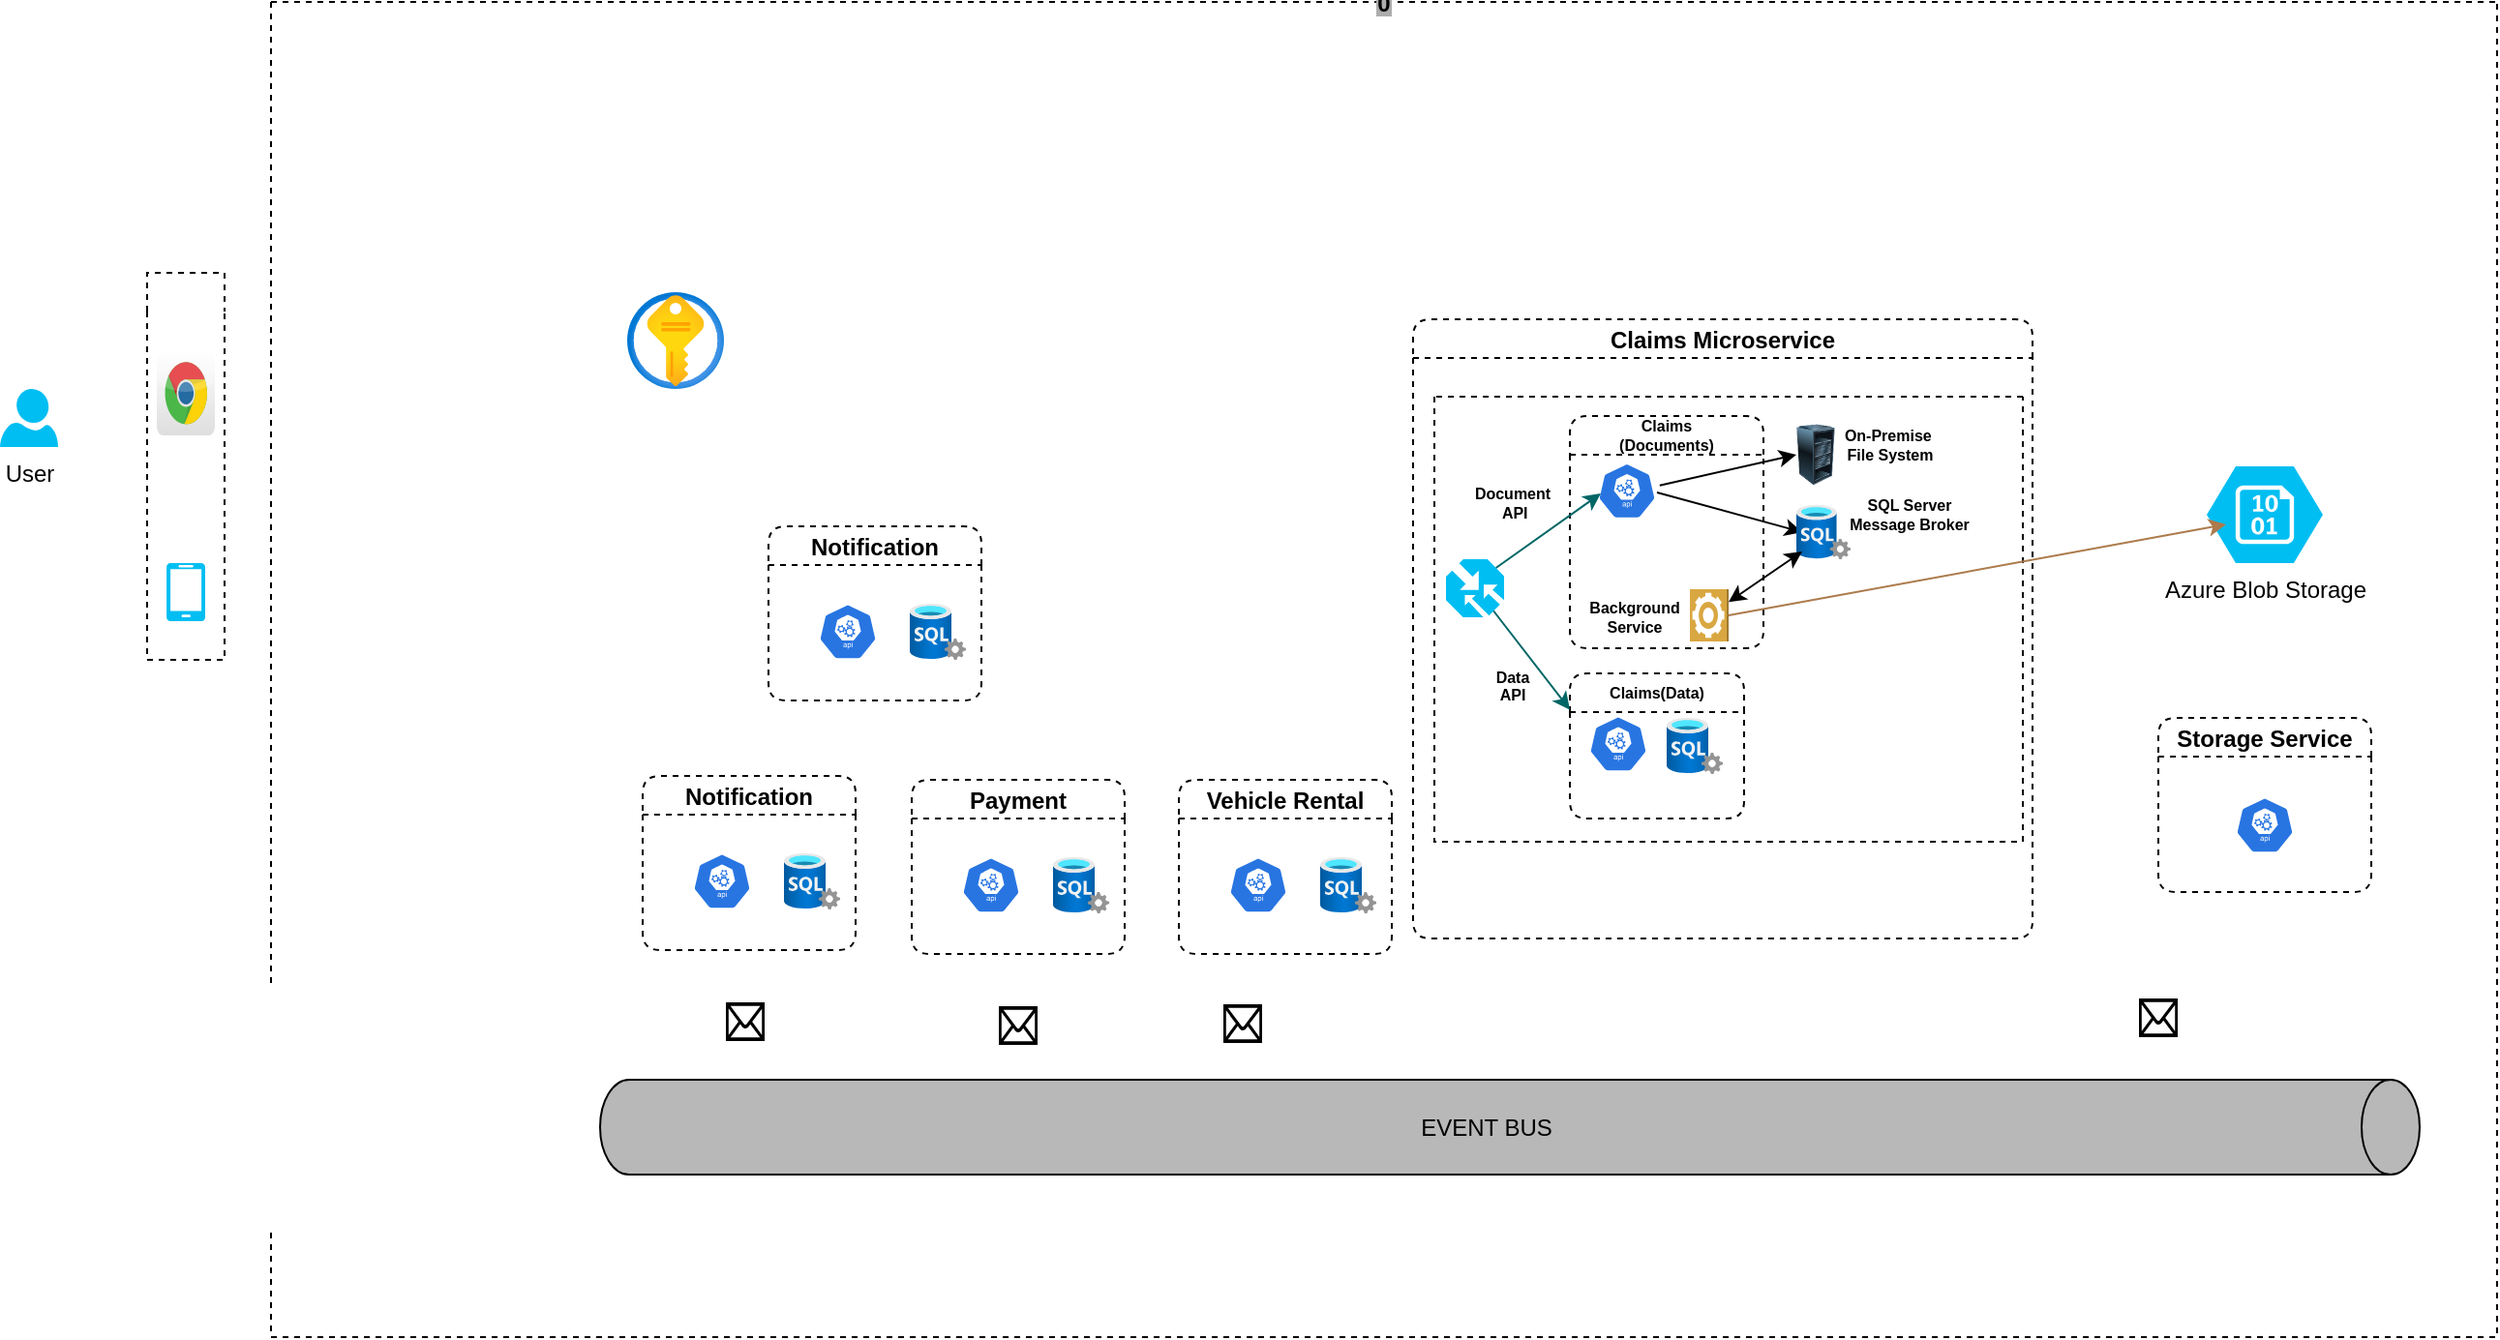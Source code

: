 <mxfile version="16.4.3" type="github">
  <diagram id="Nd7Q3TVraV60mRgbKxLl" name="Page-1">
    <mxGraphModel dx="1248" dy="677" grid="1" gridSize="10" guides="1" tooltips="1" connect="1" arrows="1" fold="1" page="1" pageScale="1" pageWidth="827" pageHeight="1169" math="0" shadow="0">
      <root>
        <mxCell id="0" />
        <mxCell id="1" parent="0" />
        <mxCell id="CmC81eJXV_4zMr-YZ4sl-3" value="" style="swimlane;startSize=20;swimlaneLine=0;fillColor=none;dashed=1;collapsible=0;" parent="1" vertex="1">
          <mxGeometry x="86" y="160" width="40" height="200" as="geometry">
            <mxRectangle x="50" y="160" width="50" height="40" as="alternateBounds" />
          </mxGeometry>
        </mxCell>
        <mxCell id="CmC81eJXV_4zMr-YZ4sl-6" value="" style="dashed=0;outlineConnect=0;html=1;align=center;labelPosition=center;verticalLabelPosition=bottom;verticalAlign=top;shape=mxgraph.webicons.chrome;gradientColor=#DFDEDE" parent="CmC81eJXV_4zMr-YZ4sl-3" vertex="1">
          <mxGeometry x="5" y="40" width="30" height="44" as="geometry" />
        </mxCell>
        <mxCell id="CmC81eJXV_4zMr-YZ4sl-7" value="" style="verticalLabelPosition=bottom;html=1;verticalAlign=top;align=center;strokeColor=none;fillColor=#00BEF2;shape=mxgraph.azure.mobile;pointerEvents=1;" parent="CmC81eJXV_4zMr-YZ4sl-3" vertex="1">
          <mxGeometry x="10" y="150" width="20" height="30" as="geometry" />
        </mxCell>
        <mxCell id="CmC81eJXV_4zMr-YZ4sl-4" value="User" style="verticalLabelPosition=bottom;html=1;verticalAlign=top;align=center;strokeColor=none;fillColor=#00BEF2;shape=mxgraph.azure.user;" parent="1" vertex="1">
          <mxGeometry x="10" y="220" width="30" height="30" as="geometry" />
        </mxCell>
        <mxCell id="1T_O8FafnoM-xf-Qj9W--26" value="0" style="swimlane;startSize=0;labelBackgroundColor=#ADADAD;fillColor=#969696;dashed=1;collapsible=0;" parent="1" vertex="1">
          <mxGeometry x="150" y="20" width="1150" height="690" as="geometry" />
        </mxCell>
        <mxCell id="UE3_2l7wGbZXTyPERCW3-47" value="" style="aspect=fixed;html=1;points=[];align=center;image;fontSize=12;image=img/lib/azure2/security/Key_Vaults.svg;" vertex="1" parent="1T_O8FafnoM-xf-Qj9W--26">
          <mxGeometry x="184" y="150" width="50" height="50" as="geometry" />
        </mxCell>
        <mxCell id="UE3_2l7wGbZXTyPERCW3-67" value="" style="sketch=0;pointerEvents=1;shadow=0;dashed=0;html=1;strokeColor=none;fillColor=#DF8C42;labelPosition=center;verticalLabelPosition=bottom;verticalAlign=top;align=center;outlineConnect=0;shape=mxgraph.veeam2.azure_blob;" vertex="1" parent="1T_O8FafnoM-xf-Qj9W--26">
          <mxGeometry x="550" y="320" width="34" as="geometry" />
        </mxCell>
        <mxCell id="1T_O8FafnoM-xf-Qj9W--22" value="EVENT BUS" style="shape=cylinder3;whiteSpace=wrap;boundedLbl=1;backgroundOutline=1;size=15;fillColor=#B8B8B8;align=center;direction=south;labelPosition=center;verticalLabelPosition=middle;verticalAlign=middle;labelBackgroundColor=none;labelBorderColor=none;html=1;" parent="1T_O8FafnoM-xf-Qj9W--26" vertex="1">
          <mxGeometry x="170" y="557" width="940" height="49" as="geometry" />
        </mxCell>
        <mxCell id="UE3_2l7wGbZXTyPERCW3-95" value="Notification" style="swimlane;startSize=20;glass=0;swimlaneLine=1;dashed=1;strokeWidth=1;swimlaneFillColor=none;rounded=1;shadow=0;sketch=0;swimlaneHead=1;horizontal=1;noLabel=0;collapsible=0;" vertex="1" parent="1T_O8FafnoM-xf-Qj9W--26">
          <mxGeometry x="192" y="400" width="110" height="90" as="geometry">
            <mxRectangle x="140" y="55" width="50" height="40" as="alternateBounds" />
          </mxGeometry>
        </mxCell>
        <mxCell id="UE3_2l7wGbZXTyPERCW3-96" value="" style="sketch=0;html=1;dashed=0;whitespace=wrap;fillColor=#2875E2;strokeColor=#ffffff;points=[[0.005,0.63,0],[0.1,0.2,0],[0.9,0.2,0],[0.5,0,0],[0.995,0.63,0],[0.72,0.99,0],[0.5,1,0],[0.28,0.99,0]];shape=mxgraph.kubernetes.icon;prIcon=api" vertex="1" parent="UE3_2l7wGbZXTyPERCW3-95">
          <mxGeometry x="16" y="40" width="50" height="29" as="geometry" />
        </mxCell>
        <mxCell id="UE3_2l7wGbZXTyPERCW3-97" value="" style="aspect=fixed;html=1;points=[];align=center;image;fontSize=12;image=img/lib/azure2/databases/SQL_Server.svg;" vertex="1" parent="UE3_2l7wGbZXTyPERCW3-95">
          <mxGeometry x="73" y="40" width="29" height="29" as="geometry" />
        </mxCell>
        <mxCell id="UE3_2l7wGbZXTyPERCW3-126" value="Azure Blob Storage&lt;br&gt;" style="verticalLabelPosition=bottom;html=1;verticalAlign=top;align=center;strokeColor=none;fillColor=#00BEF2;shape=mxgraph.azure.storage_blob;fontFamily=Helvetica;" vertex="1" parent="1T_O8FafnoM-xf-Qj9W--26">
          <mxGeometry x="1000" y="240" width="60" height="50" as="geometry" />
        </mxCell>
        <mxCell id="UE3_2l7wGbZXTyPERCW3-193" value="Claims Microservice" style="swimlane;startSize=20;glass=0;swimlaneLine=1;dashed=1;strokeWidth=1;swimlaneFillColor=none;rounded=1;shadow=0;sketch=0;swimlaneHead=1;horizontal=1;noLabel=0;collapsible=0;" vertex="1" parent="1T_O8FafnoM-xf-Qj9W--26">
          <mxGeometry x="590" y="164" width="320" height="320" as="geometry">
            <mxRectangle x="140" y="55" width="50" height="40" as="alternateBounds" />
          </mxGeometry>
        </mxCell>
        <mxCell id="UE3_2l7wGbZXTyPERCW3-144" value="" style="swimlane;startSize=0;fontFamily=Helvetica;fontSize=8;html=1;backgroundOutline=0;dashed=1;noLabel=1;rounded=1;swimlaneLine=1;shadow=0;collapsible=0;" vertex="1" parent="UE3_2l7wGbZXTyPERCW3-193">
          <mxGeometry x="11" y="40" width="304" height="230" as="geometry">
            <mxRectangle x="592" y="130" width="50" height="40" as="alternateBounds" />
          </mxGeometry>
        </mxCell>
        <mxCell id="UE3_2l7wGbZXTyPERCW3-120" value="Claims &#xa;(Documents)" style="swimlane;startSize=20;glass=0;swimlaneLine=1;dashed=1;strokeWidth=1;swimlaneFillColor=none;rounded=1;shadow=0;sketch=0;swimlaneHead=1;horizontal=1;noLabel=0;collapsible=0;fontStyle=1;fontSize=8;" vertex="1" parent="UE3_2l7wGbZXTyPERCW3-144">
          <mxGeometry x="70" y="10" width="100" height="120" as="geometry">
            <mxRectangle x="140" y="55" width="50" height="40" as="alternateBounds" />
          </mxGeometry>
        </mxCell>
        <mxCell id="UE3_2l7wGbZXTyPERCW3-121" value="" style="sketch=0;html=1;dashed=0;whitespace=wrap;fillColor=#2875E2;strokeColor=#ffffff;points=[[0.005,0.63,0],[0.1,0.2,0],[0.9,0.2,0],[0.5,0,0],[0.995,0.63,0],[0.72,0.99,0],[0.5,1,0],[0.28,0.99,0]];shape=mxgraph.kubernetes.icon;prIcon=api" vertex="1" parent="UE3_2l7wGbZXTyPERCW3-120">
          <mxGeometry x="12" y="24.25" width="35" height="29" as="geometry" />
        </mxCell>
        <mxCell id="UE3_2l7wGbZXTyPERCW3-130" value="Background&lt;br&gt;Service" style="text;html=1;align=center;verticalAlign=middle;resizable=0;points=[];autosize=1;strokeColor=none;fillColor=none;fontFamily=Helvetica;fontSize=8;fontStyle=1" vertex="1" parent="UE3_2l7wGbZXTyPERCW3-120">
          <mxGeometry x="3" y="88.5" width="60" height="30" as="geometry" />
        </mxCell>
        <mxCell id="UE3_2l7wGbZXTyPERCW3-142" value="" style="outlineConnect=0;dashed=0;verticalLabelPosition=bottom;verticalAlign=top;align=center;html=1;shape=mxgraph.aws3.worker;fillColor=#D9A741;gradientColor=none;fontFamily=Helvetica;direction=north;" vertex="1" parent="UE3_2l7wGbZXTyPERCW3-120">
          <mxGeometry x="62" y="89.5" width="20" height="27" as="geometry" />
        </mxCell>
        <mxCell id="UE3_2l7wGbZXTyPERCW3-165" value="" style="endArrow=classic;html=1;rounded=0;fontFamily=Helvetica;fontSize=8;entryX=0.107;entryY=0.5;entryDx=0;entryDy=0;entryPerimeter=0;" edge="1" parent="UE3_2l7wGbZXTyPERCW3-120" target="UE3_2l7wGbZXTyPERCW3-169">
          <mxGeometry width="50" height="50" relative="1" as="geometry">
            <mxPoint x="45" y="39.5" as="sourcePoint" />
            <mxPoint x="110" y="60" as="targetPoint" />
          </mxGeometry>
        </mxCell>
        <mxCell id="UE3_2l7wGbZXTyPERCW3-176" value="" style="endArrow=classic;html=1;rounded=0;fontFamily=Helvetica;fontSize=8;exitX=0.86;exitY=0.15;exitDx=0;exitDy=0;exitPerimeter=0;fillColor=#dae8fc;strokeColor=#006666;" edge="1" parent="UE3_2l7wGbZXTyPERCW3-120" source="UE3_2l7wGbZXTyPERCW3-188">
          <mxGeometry width="50" height="50" relative="1" as="geometry">
            <mxPoint x="-30" y="80" as="sourcePoint" />
            <mxPoint x="16" y="40" as="targetPoint" />
          </mxGeometry>
        </mxCell>
        <mxCell id="UE3_2l7wGbZXTyPERCW3-90" value="Claims(Data)" style="swimlane;startSize=20;glass=0;swimlaneLine=1;dashed=1;strokeWidth=1;swimlaneFillColor=none;rounded=1;shadow=0;sketch=0;swimlaneHead=1;horizontal=1;noLabel=0;collapsible=0;fontStyle=1;fontSize=8;" vertex="1" parent="UE3_2l7wGbZXTyPERCW3-144">
          <mxGeometry x="70" y="143" width="90" height="75" as="geometry">
            <mxRectangle x="140" y="55" width="50" height="40" as="alternateBounds" />
          </mxGeometry>
        </mxCell>
        <mxCell id="UE3_2l7wGbZXTyPERCW3-91" value="" style="sketch=0;html=1;dashed=0;whitespace=wrap;fillColor=#2875E2;strokeColor=#ffffff;points=[[0.005,0.63,0],[0.1,0.2,0],[0.9,0.2,0],[0.5,0,0],[0.995,0.63,0],[0.72,0.99,0],[0.5,1,0],[0.28,0.99,0]];shape=mxgraph.kubernetes.icon;prIcon=api" vertex="1" parent="UE3_2l7wGbZXTyPERCW3-90">
          <mxGeometry y="22" width="50" height="29" as="geometry" />
        </mxCell>
        <mxCell id="UE3_2l7wGbZXTyPERCW3-122" value="" style="aspect=fixed;html=1;points=[];align=center;image;fontSize=12;image=img/lib/azure2/databases/SQL_Server.svg;" vertex="1" parent="UE3_2l7wGbZXTyPERCW3-90">
          <mxGeometry x="50" y="23" width="29" height="29" as="geometry" />
        </mxCell>
        <mxCell id="UE3_2l7wGbZXTyPERCW3-152" value="" style="image;html=1;image=img/lib/clip_art/computers/Server_Rack_Partial_128x128.png;dashed=1;fontFamily=Helvetica;fontSize=8;" vertex="1" parent="UE3_2l7wGbZXTyPERCW3-144">
          <mxGeometry x="187" y="10" width="20" height="40" as="geometry" />
        </mxCell>
        <mxCell id="UE3_2l7wGbZXTyPERCW3-164" value="" style="endArrow=classic;html=1;rounded=0;fontFamily=Helvetica;fontSize=8;exitX=0.983;exitY=0.4;exitDx=0;exitDy=0;exitPerimeter=0;entryX=0;entryY=0.5;entryDx=0;entryDy=0;" edge="1" parent="UE3_2l7wGbZXTyPERCW3-144" source="UE3_2l7wGbZXTyPERCW3-121" target="UE3_2l7wGbZXTyPERCW3-152">
          <mxGeometry width="50" height="50" relative="1" as="geometry">
            <mxPoint x="130" y="79.5" as="sourcePoint" />
            <mxPoint x="180" y="29.5" as="targetPoint" />
          </mxGeometry>
        </mxCell>
        <mxCell id="UE3_2l7wGbZXTyPERCW3-141" value="On-Premise&amp;nbsp;&lt;br&gt;File System" style="text;html=1;align=center;verticalAlign=middle;resizable=0;points=[];autosize=1;strokeColor=none;fillColor=none;fontFamily=Helvetica;fontSize=8;fontStyle=1" vertex="1" parent="UE3_2l7wGbZXTyPERCW3-144">
          <mxGeometry x="205" y="10" width="60" height="30" as="geometry" />
        </mxCell>
        <mxCell id="UE3_2l7wGbZXTyPERCW3-169" value="" style="aspect=fixed;html=1;points=[];align=center;image;fontSize=12;image=img/lib/azure2/databases/SQL_Server.svg;dashed=1;fontFamily=Helvetica;" vertex="1" parent="UE3_2l7wGbZXTyPERCW3-144">
          <mxGeometry x="187" y="56" width="28" height="28" as="geometry" />
        </mxCell>
        <mxCell id="UE3_2l7wGbZXTyPERCW3-171" value="SQL Server &lt;br&gt;Message Broker" style="text;html=1;align=center;verticalAlign=middle;resizable=0;points=[];autosize=1;strokeColor=none;fillColor=none;fontFamily=Helvetica;fontSize=8;fontStyle=1" vertex="1" parent="UE3_2l7wGbZXTyPERCW3-144">
          <mxGeometry x="205" y="46" width="80" height="30" as="geometry" />
        </mxCell>
        <mxCell id="UE3_2l7wGbZXTyPERCW3-172" value="" style="endArrow=classic;startArrow=classic;html=1;rounded=0;fontFamily=Helvetica;fontSize=8;" edge="1" parent="UE3_2l7wGbZXTyPERCW3-144" source="UE3_2l7wGbZXTyPERCW3-142">
          <mxGeometry width="50" height="50" relative="1" as="geometry">
            <mxPoint x="140" y="130" as="sourcePoint" />
            <mxPoint x="190" y="80" as="targetPoint" />
          </mxGeometry>
        </mxCell>
        <mxCell id="UE3_2l7wGbZXTyPERCW3-183" value="" style="endArrow=classic;html=1;rounded=0;fontFamily=Helvetica;fontSize=8;entryX=0;entryY=0.25;entryDx=0;entryDy=0;strokeColor=#006666;" edge="1" parent="UE3_2l7wGbZXTyPERCW3-144" target="UE3_2l7wGbZXTyPERCW3-90">
          <mxGeometry width="50" height="50" relative="1" as="geometry">
            <mxPoint x="30" y="110" as="sourcePoint" />
            <mxPoint x="130" y="90" as="targetPoint" />
            <Array as="points" />
          </mxGeometry>
        </mxCell>
        <mxCell id="UE3_2l7wGbZXTyPERCW3-184" value="Document&lt;br&gt;&amp;nbsp;API" style="text;html=1;align=center;verticalAlign=middle;resizable=0;points=[];autosize=1;strokeColor=none;fillColor=none;fontFamily=Helvetica;fontSize=8;fontStyle=1" vertex="1" parent="UE3_2l7wGbZXTyPERCW3-144">
          <mxGeometry x="15" y="40" width="50" height="30" as="geometry" />
        </mxCell>
        <mxCell id="UE3_2l7wGbZXTyPERCW3-185" value="&lt;br&gt;Data&lt;br&gt;API&lt;br&gt;" style="text;html=1;align=center;verticalAlign=middle;resizable=0;points=[];autosize=1;strokeColor=none;fillColor=none;fontFamily=Helvetica;fontSize=8;fontStyle=1" vertex="1" parent="UE3_2l7wGbZXTyPERCW3-144">
          <mxGeometry x="25" y="125" width="30" height="40" as="geometry" />
        </mxCell>
        <mxCell id="UE3_2l7wGbZXTyPERCW3-188" value="" style="verticalLabelPosition=bottom;html=1;verticalAlign=top;align=center;strokeColor=none;fillColor=#00BEF2;shape=mxgraph.azure.traffic_manager;pointerEvents=1;dashed=1;fontFamily=Helvetica;fontSize=8;" vertex="1" parent="UE3_2l7wGbZXTyPERCW3-144">
          <mxGeometry x="6" y="84" width="30" height="30" as="geometry" />
        </mxCell>
        <mxCell id="UE3_2l7wGbZXTyPERCW3-215" value="" style="endArrow=classic;html=1;rounded=0;fontFamily=Helvetica;fontSize=8;strokeColor=#AD7B4C;exitX=0.5;exitY=1;exitDx=0;exitDy=0;exitPerimeter=0;" edge="1" parent="1T_O8FafnoM-xf-Qj9W--26" source="UE3_2l7wGbZXTyPERCW3-142">
          <mxGeometry width="50" height="50" relative="1" as="geometry">
            <mxPoint x="960" y="320" as="sourcePoint" />
            <mxPoint x="1010" y="270" as="targetPoint" />
          </mxGeometry>
        </mxCell>
        <mxCell id="UE3_2l7wGbZXTyPERCW3-264" value="Storage Service" style="swimlane;startSize=20;glass=0;swimlaneLine=1;dashed=1;strokeWidth=1;swimlaneFillColor=none;rounded=1;shadow=0;sketch=0;swimlaneHead=1;horizontal=1;noLabel=0;collapsible=0;" vertex="1" parent="1T_O8FafnoM-xf-Qj9W--26">
          <mxGeometry x="975" y="370" width="110" height="90" as="geometry">
            <mxRectangle x="140" y="55" width="50" height="40" as="alternateBounds" />
          </mxGeometry>
        </mxCell>
        <mxCell id="UE3_2l7wGbZXTyPERCW3-265" value="" style="sketch=0;html=1;dashed=0;whitespace=wrap;fillColor=#2875E2;strokeColor=#ffffff;points=[[0.005,0.63,0],[0.1,0.2,0],[0.9,0.2,0],[0.5,0,0],[0.995,0.63,0],[0.72,0.99,0],[0.5,1,0],[0.28,0.99,0]];shape=mxgraph.kubernetes.icon;prIcon=api" vertex="1" parent="UE3_2l7wGbZXTyPERCW3-264">
          <mxGeometry x="30" y="41" width="50" height="29" as="geometry" />
        </mxCell>
        <mxCell id="UE3_2l7wGbZXTyPERCW3-49" value="" style="sketch=0;pointerEvents=1;shadow=0;dashed=0;html=1;strokeColor=none;fillColor=#DF8C42;labelPosition=center;verticalLabelPosition=bottom;verticalAlign=top;align=center;outlineConnect=0;shape=mxgraph.veeam2.azure_blob;" vertex="1" parent="1">
          <mxGeometry x="730" y="360" width="34" as="geometry" />
        </mxCell>
        <mxCell id="UE3_2l7wGbZXTyPERCW3-217" value="Payment" style="swimlane;startSize=20;glass=0;swimlaneLine=1;dashed=1;strokeWidth=1;swimlaneFillColor=none;rounded=1;shadow=0;sketch=0;swimlaneHead=1;horizontal=1;noLabel=0;collapsible=0;" vertex="1" parent="1">
          <mxGeometry x="481" y="422" width="110" height="90" as="geometry">
            <mxRectangle x="140" y="55" width="50" height="40" as="alternateBounds" />
          </mxGeometry>
        </mxCell>
        <mxCell id="UE3_2l7wGbZXTyPERCW3-218" value="" style="sketch=0;html=1;dashed=0;whitespace=wrap;fillColor=#2875E2;strokeColor=#ffffff;points=[[0.005,0.63,0],[0.1,0.2,0],[0.9,0.2,0],[0.5,0,0],[0.995,0.63,0],[0.72,0.99,0],[0.5,1,0],[0.28,0.99,0]];shape=mxgraph.kubernetes.icon;prIcon=api" vertex="1" parent="UE3_2l7wGbZXTyPERCW3-217">
          <mxGeometry x="16" y="40" width="50" height="29" as="geometry" />
        </mxCell>
        <mxCell id="UE3_2l7wGbZXTyPERCW3-219" value="" style="aspect=fixed;html=1;points=[];align=center;image;fontSize=12;image=img/lib/azure2/databases/SQL_Server.svg;" vertex="1" parent="UE3_2l7wGbZXTyPERCW3-217">
          <mxGeometry x="73" y="40" width="29" height="29" as="geometry" />
        </mxCell>
        <mxCell id="UE3_2l7wGbZXTyPERCW3-221" value="Vehicle Rental" style="swimlane;startSize=20;glass=0;swimlaneLine=1;dashed=1;strokeWidth=1;swimlaneFillColor=none;rounded=1;shadow=0;sketch=0;swimlaneHead=1;horizontal=1;noLabel=0;collapsible=0;" vertex="1" parent="1">
          <mxGeometry x="619" y="422" width="110" height="90" as="geometry">
            <mxRectangle x="140" y="55" width="50" height="40" as="alternateBounds" />
          </mxGeometry>
        </mxCell>
        <mxCell id="UE3_2l7wGbZXTyPERCW3-222" value="" style="sketch=0;html=1;dashed=0;whitespace=wrap;fillColor=#2875E2;strokeColor=#ffffff;points=[[0.005,0.63,0],[0.1,0.2,0],[0.9,0.2,0],[0.5,0,0],[0.995,0.63,0],[0.72,0.99,0],[0.5,1,0],[0.28,0.99,0]];shape=mxgraph.kubernetes.icon;prIcon=api" vertex="1" parent="UE3_2l7wGbZXTyPERCW3-221">
          <mxGeometry x="16" y="40" width="50" height="29" as="geometry" />
        </mxCell>
        <mxCell id="UE3_2l7wGbZXTyPERCW3-223" value="" style="aspect=fixed;html=1;points=[];align=center;image;fontSize=12;image=img/lib/azure2/databases/SQL_Server.svg;" vertex="1" parent="UE3_2l7wGbZXTyPERCW3-221">
          <mxGeometry x="73" y="40" width="29" height="29" as="geometry" />
        </mxCell>
        <mxCell id="UE3_2l7wGbZXTyPERCW3-227" value="" style="shape=mxgraph.signs.tech.mail;html=1;pointerEvents=1;fillColor=#000000;strokeColor=none;verticalLabelPosition=bottom;verticalAlign=top;align=center;" vertex="1" parent="1">
          <mxGeometry x="1115" y="535" width="20" height="20" as="geometry" />
        </mxCell>
        <mxCell id="UE3_2l7wGbZXTyPERCW3-228" value="" style="shape=mxgraph.signs.tech.mail;html=1;pointerEvents=1;fillColor=#000000;strokeColor=none;verticalLabelPosition=bottom;verticalAlign=top;align=center;" vertex="1" parent="1">
          <mxGeometry x="642" y="538" width="20" height="20" as="geometry" />
        </mxCell>
        <mxCell id="UE3_2l7wGbZXTyPERCW3-229" value="" style="shape=mxgraph.signs.tech.mail;html=1;pointerEvents=1;fillColor=#000000;strokeColor=none;verticalLabelPosition=bottom;verticalAlign=top;align=center;" vertex="1" parent="1">
          <mxGeometry x="526" y="539" width="20" height="20" as="geometry" />
        </mxCell>
        <mxCell id="UE3_2l7wGbZXTyPERCW3-230" value="" style="shape=mxgraph.signs.tech.mail;html=1;pointerEvents=1;fillColor=#000000;strokeColor=none;verticalLabelPosition=bottom;verticalAlign=top;align=center;" vertex="1" parent="1">
          <mxGeometry x="385" y="537" width="20" height="20" as="geometry" />
        </mxCell>
        <mxCell id="UE3_2l7wGbZXTyPERCW3-261" value="Notification" style="swimlane;startSize=20;glass=0;swimlaneLine=1;dashed=1;strokeWidth=1;swimlaneFillColor=none;rounded=1;shadow=0;sketch=0;swimlaneHead=1;horizontal=1;noLabel=0;collapsible=0;" vertex="1" parent="1">
          <mxGeometry x="407" y="291" width="110" height="90" as="geometry">
            <mxRectangle x="140" y="55" width="50" height="40" as="alternateBounds" />
          </mxGeometry>
        </mxCell>
        <mxCell id="UE3_2l7wGbZXTyPERCW3-262" value="" style="sketch=0;html=1;dashed=0;whitespace=wrap;fillColor=#2875E2;strokeColor=#ffffff;points=[[0.005,0.63,0],[0.1,0.2,0],[0.9,0.2,0],[0.5,0,0],[0.995,0.63,0],[0.72,0.99,0],[0.5,1,0],[0.28,0.99,0]];shape=mxgraph.kubernetes.icon;prIcon=api" vertex="1" parent="UE3_2l7wGbZXTyPERCW3-261">
          <mxGeometry x="16" y="40" width="50" height="29" as="geometry" />
        </mxCell>
        <mxCell id="UE3_2l7wGbZXTyPERCW3-263" value="" style="aspect=fixed;html=1;points=[];align=center;image;fontSize=12;image=img/lib/azure2/databases/SQL_Server.svg;" vertex="1" parent="UE3_2l7wGbZXTyPERCW3-261">
          <mxGeometry x="73" y="40" width="29" height="29" as="geometry" />
        </mxCell>
      </root>
    </mxGraphModel>
  </diagram>
</mxfile>

